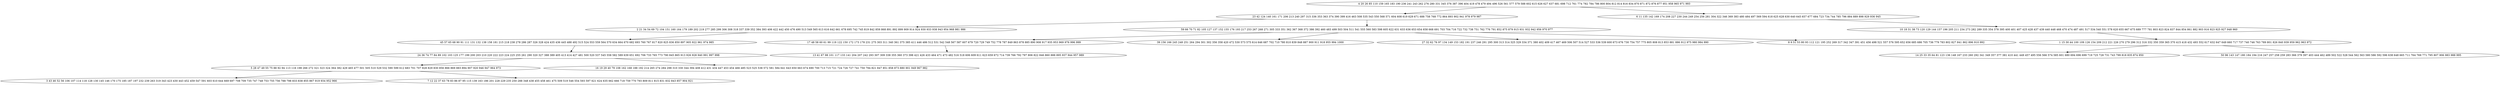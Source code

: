 digraph true_tree {
	"0" -> "1"
	"0" -> "2"
	"1" -> "3"
	"3" -> "4"
	"2" -> "5"
	"4" -> "6"
	"1" -> "7"
	"6" -> "8"
	"8" -> "9"
	"6" -> "10"
	"8" -> "11"
	"7" -> "12"
	"7" -> "13"
	"12" -> "14"
	"5" -> "15"
	"7" -> "16"
	"7" -> "17"
	"15" -> "18"
	"15" -> "19"
	"0" [label="4 20 26 85 110 159 165 183 190 236 241 243 262 276 280 331 345 376 387 396 404 419 478 479 494 496 526 561 577 579 588 602 615 626 627 637 681 698 712 761 774 782 784 786 800 804 812 814 816 834 870 871 872 876 877 951 958 965 971 993"];
	"1" [label="23 42 124 140 161 171 206 213 240 297 315 336 353 363 374 390 399 416 463 508 535 543 550 568 571 604 608 619 629 671 688 758 768 772 864 893 902 941 978 979 987"];
	"2" [label="6 11 135 142 169 174 208 227 230 244 249 254 256 281 304 322 346 369 383 480 484 497 569 594 618 625 628 630 640 645 657 677 684 723 734 744 785 796 884 889 898 929 936 945"];
	"3" [label="2 21 34 54 69 72 104 151 160 164 179 189 202 219 277 285 299 306 308 318 337 339 352 384 393 406 422 442 450 476 490 513 549 565 613 616 642 661 678 695 742 745 819 842 859 868 891 892 899 909 914 924 930 933 938 943 954 968 981 986"];
	"4" [label="45 57 65 68 90 91 111 131 132 138 158 181 215 218 238 278 286 287 326 328 424 435 436 445 488 492 515 524 553 559 564 570 634 664 670 682 693 760 767 817 820 825 836 850 897 905 922 961 974 985"];
	"5" [label="10 18 31 38 73 120 129 144 157 196 205 211 234 273 282 289 335 354 378 395 400 401 407 425 428 437 439 440 448 468 470 474 487 491 517 534 540 551 578 620 655 667 675 689 777 781 803 823 824 837 844 854 861 882 903 916 923 925 927 948 960"];
	"6" [label="24 36 74 77 84 89 102 103 125 177 199 200 203 210 220 222 223 224 225 255 261 290 320 327 388 389 405 413 414 427 481 500 520 537 545 558 582 589 639 651 692 706 733 765 773 790 845 865 913 926 928 940 991 997 998"];
	"7" [label="59 66 70 71 82 105 127 137 152 155 176 193 217 253 267 268 271 305 333 351 362 367 368 372 386 392 460 483 499 503 504 511 541 555 560 583 598 605 622 631 633 636 653 654 658 668 691 703 704 716 722 732 738 751 762 776 791 852 875 879 915 931 932 942 956 970 977"];
	"8" [label="5 28 47 49 55 75 88 92 94 113 116 198 266 272 321 323 324 364 382 429 465 477 501 505 510 529 532 590 599 612 683 701 707 828 829 830 856 866 869 883 894 907 920 946 947 964 973"];
	"9" [label="3 43 46 52 56 106 107 114 118 128 130 145 146 170 175 185 187 197 232 239 263 319 343 423 430 443 452 459 547 591 603 610 644 669 697 708 709 735 747 748 753 755 756 788 798 833 838 855 867 919 934 952 966"];
	"10" [label="16 19 29 40 79 108 162 168 188 192 214 265 274 284 298 310 330 344 394 408 412 431 434 447 453 454 466 485 523 525 538 572 581 584 641 643 650 663 674 690 700 713 715 721 724 726 727 741 750 794 821 847 851 858 873 880 901 949 967 982"];
	"11" [label="7 12 22 37 63 78 83 86 87 95 115 139 163 186 201 228 229 235 250 288 348 438 455 458 461 475 509 519 546 554 593 597 621 624 635 662 666 718 759 770 793 809 811 815 831 832 843 857 904 921"];
	"12" [label="17 48 58 60 61 99 119 122 150 172 173 178 231 275 303 311 340 361 375 385 411 446 486 512 531 542 548 567 587 607 679 720 729 749 752 778 787 849 863 878 885 890 908 917 935 953 969 976 996 999"];
	"13" [label="39 156 166 245 248 251 264 294 301 302 356 358 420 472 530 573 575 614 646 687 702 710 780 810 839 848 887 900 911 918 955 994 1000"];
	"14" [label="13 41 67 98 101 117 133 141 204 207 242 293 307 309 338 355 360 373 398 421 426 433 464 471 473 482 516 518 606 609 611 623 659 672 714 739 766 792 797 806 822 846 860 888 895 937 944 957 989"];
	"15" [label="1 15 30 44 100 109 126 154 209 212 221 226 270 279 296 312 316 332 350 359 365 370 415 418 432 493 552 617 632 647 649 660 717 737 740 746 763 789 801 826 840 939 959 962 963 972"];
	"16" [label="27 32 62 76 97 134 149 153 182 191 237 246 291 295 300 313 314 325 329 334 371 380 402 409 417 467 469 506 507 514 527 533 536 539 600 673 676 730 754 757 775 805 808 813 853 881 886 912 975 980 984 990"];
	"17" [label="8 9 51 53 80 93 112 121 195 252 269 317 342 347 391 451 456 498 521 557 576 595 652 656 685 686 705 736 779 783 802 827 841 862 896 910 992"];
	"18" [label="14 25 33 35 64 81 123 136 148 167 233 260 292 341 349 357 377 381 410 441 449 457 495 556 566 574 585 601 680 694 696 699 719 725 728 731 743 799 818 835 874 950"];
	"19" [label="50 96 143 147 180 184 194 216 247 257 258 259 283 366 379 397 403 444 462 489 502 522 528 544 562 563 580 586 592 596 638 648 665 711 764 769 771 795 807 906 983 988 995"];
}
